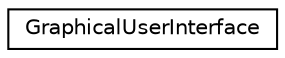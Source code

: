 digraph "Graphical Class Hierarchy"
{
  edge [fontname="Helvetica",fontsize="10",labelfontname="Helvetica",labelfontsize="10"];
  node [fontname="Helvetica",fontsize="10",shape=record];
  rankdir="LR";
  Node0 [label="GraphicalUserInterface",height=0.2,width=0.4,color="black", fillcolor="white", style="filled",URL="$classGraphicalUserInterface.html",tooltip="A GraphicalUserInterface class. "];
}
